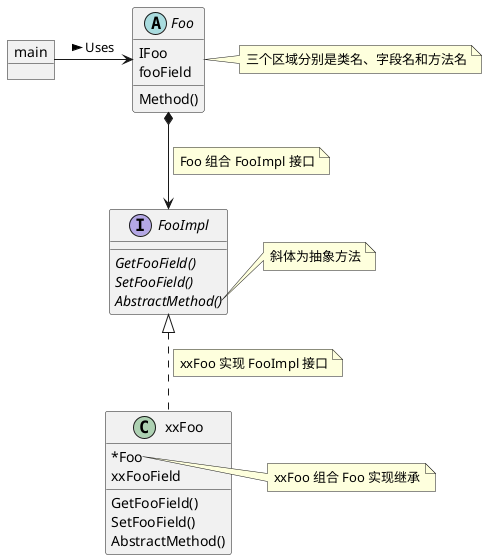 @startuml
'https://plantuml.com/class-diagram

object main
abstract class Foo {
    IFoo
    fooField
    Method()
}
note right: 三个区域分别是类名、字段名和方法名
interface FooImpl {
    {abstract}GetFooField()
	{abstract}SetFooField()
	{abstract}AbstractMethod()
}
note right of FooImpl::AbstractMethod
    斜体为抽象方法
end note
skinparam classAttributeIconSize 0
class xxFoo {
    *Foo
    xxFooField
    GetFooField()
	SetFooField()
	AbstractMethod()
}
note right of xxFoo::Foo
xxFoo 组合 Foo 实现继承
end note

main -> Foo: Uses >
Foo *--> FooImpl
note on link: Foo 组合 FooImpl 接口
FooImpl <|.. xxFoo
note on link: xxFoo 实现 FooImpl 接口

@enduml